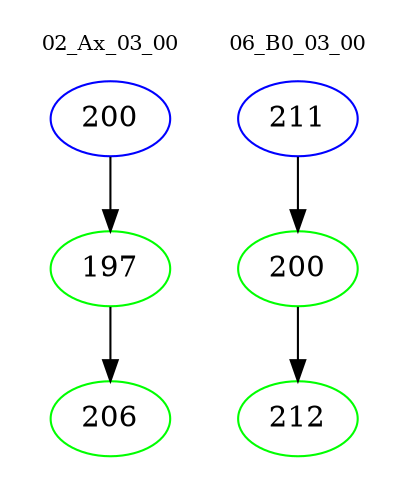 digraph{
subgraph cluster_0 {
color = white
label = "02_Ax_03_00";
fontsize=10;
T0_200 [label="200", color="blue"]
T0_200 -> T0_197 [color="black"]
T0_197 [label="197", color="green"]
T0_197 -> T0_206 [color="black"]
T0_206 [label="206", color="green"]
}
subgraph cluster_1 {
color = white
label = "06_B0_03_00";
fontsize=10;
T1_211 [label="211", color="blue"]
T1_211 -> T1_200 [color="black"]
T1_200 [label="200", color="green"]
T1_200 -> T1_212 [color="black"]
T1_212 [label="212", color="green"]
}
}
